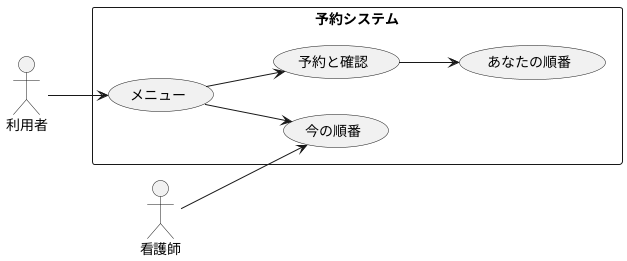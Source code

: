 @startuml
left to right direction
actor 利用者 as user
actor 看護師 as doctor
rectangle 予約システム {
    usecase メニュー
    usecase 予約と確認
    usecase あなたの順番
    usecase 今の順番
}
user --> メニュー
メニュー --> 予約と確認
メニュー --> 今の順番
予約と確認 --> あなたの順番
doctor --> 今の順番
@enduml